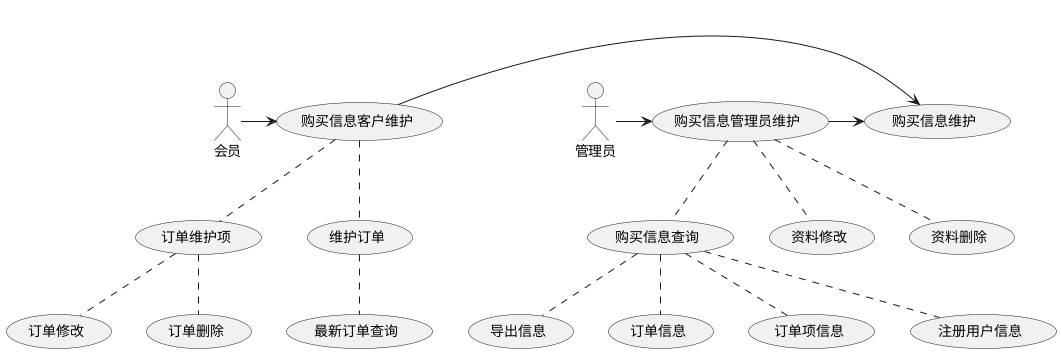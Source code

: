 @startuml
'https://plantuml.com/use-case-diagram

:管理员: as Admin
:会员: as User


User -> (购买信息客户维护)
(购买信息客户维护) .. (订单维护项)
(订单维护项) .. (订单修改)
(订单维护项) .. (订单删除)
(购买信息客户维护) .. (维护订单)
(维护订单) .. (最新订单查询)

Admin -> (购买信息管理员维护)
(购买信息管理员维护) .. (购买信息查询)
(购买信息管理员维护) .. (资料修改)
(购买信息管理员维护) .. (资料删除)
(购买信息查询) .. (导出信息)
(购买信息查询) .. (订单信息)
(购买信息查询) .. (订单项信息)
(购买信息查询) .. (注册用户信息)

(购买信息客户维护) -> (购买信息维护)
(购买信息管理员维护) -> (购买信息维护)
@enduml
